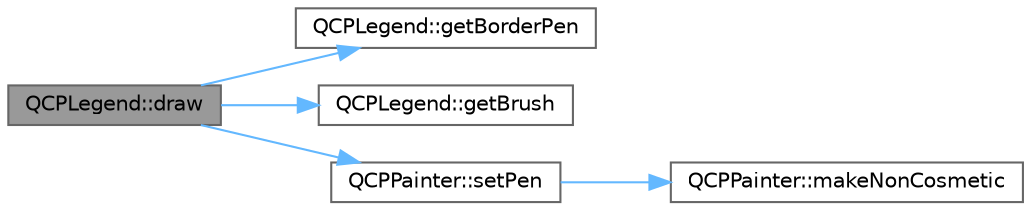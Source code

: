 digraph "QCPLegend::draw"
{
 // LATEX_PDF_SIZE
  bgcolor="transparent";
  edge [fontname=Helvetica,fontsize=10,labelfontname=Helvetica,labelfontsize=10];
  node [fontname=Helvetica,fontsize=10,shape=box,height=0.2,width=0.4];
  rankdir="LR";
  Node1 [label="QCPLegend::draw",height=0.2,width=0.4,color="gray40", fillcolor="grey60", style="filled", fontcolor="black",tooltip=" "];
  Node1 -> Node2 [color="steelblue1",style="solid"];
  Node2 [label="QCPLegend::getBorderPen",height=0.2,width=0.4,color="grey40", fillcolor="white", style="filled",URL="$class_q_c_p_legend.html#a1cf9df6f2130c5ad842dc92188ab6bd7",tooltip=" "];
  Node1 -> Node3 [color="steelblue1",style="solid"];
  Node3 [label="QCPLegend::getBrush",height=0.2,width=0.4,color="grey40", fillcolor="white", style="filled",URL="$class_q_c_p_legend.html#ab1438d5d67304cdda3b9339da580d6bc",tooltip=" "];
  Node1 -> Node4 [color="steelblue1",style="solid"];
  Node4 [label="QCPPainter::setPen",height=0.2,width=0.4,color="grey40", fillcolor="white", style="filled",URL="$class_q_c_p_painter.html#af9c7a4cd1791403901f8c5b82a150195",tooltip=" "];
  Node4 -> Node5 [color="steelblue1",style="solid"];
  Node5 [label="QCPPainter::makeNonCosmetic",height=0.2,width=0.4,color="grey40", fillcolor="white", style="filled",URL="$class_q_c_p_painter.html#a7e63fbcf47e35c6f2ecd11b8fef7c7d8",tooltip=" "];
}
